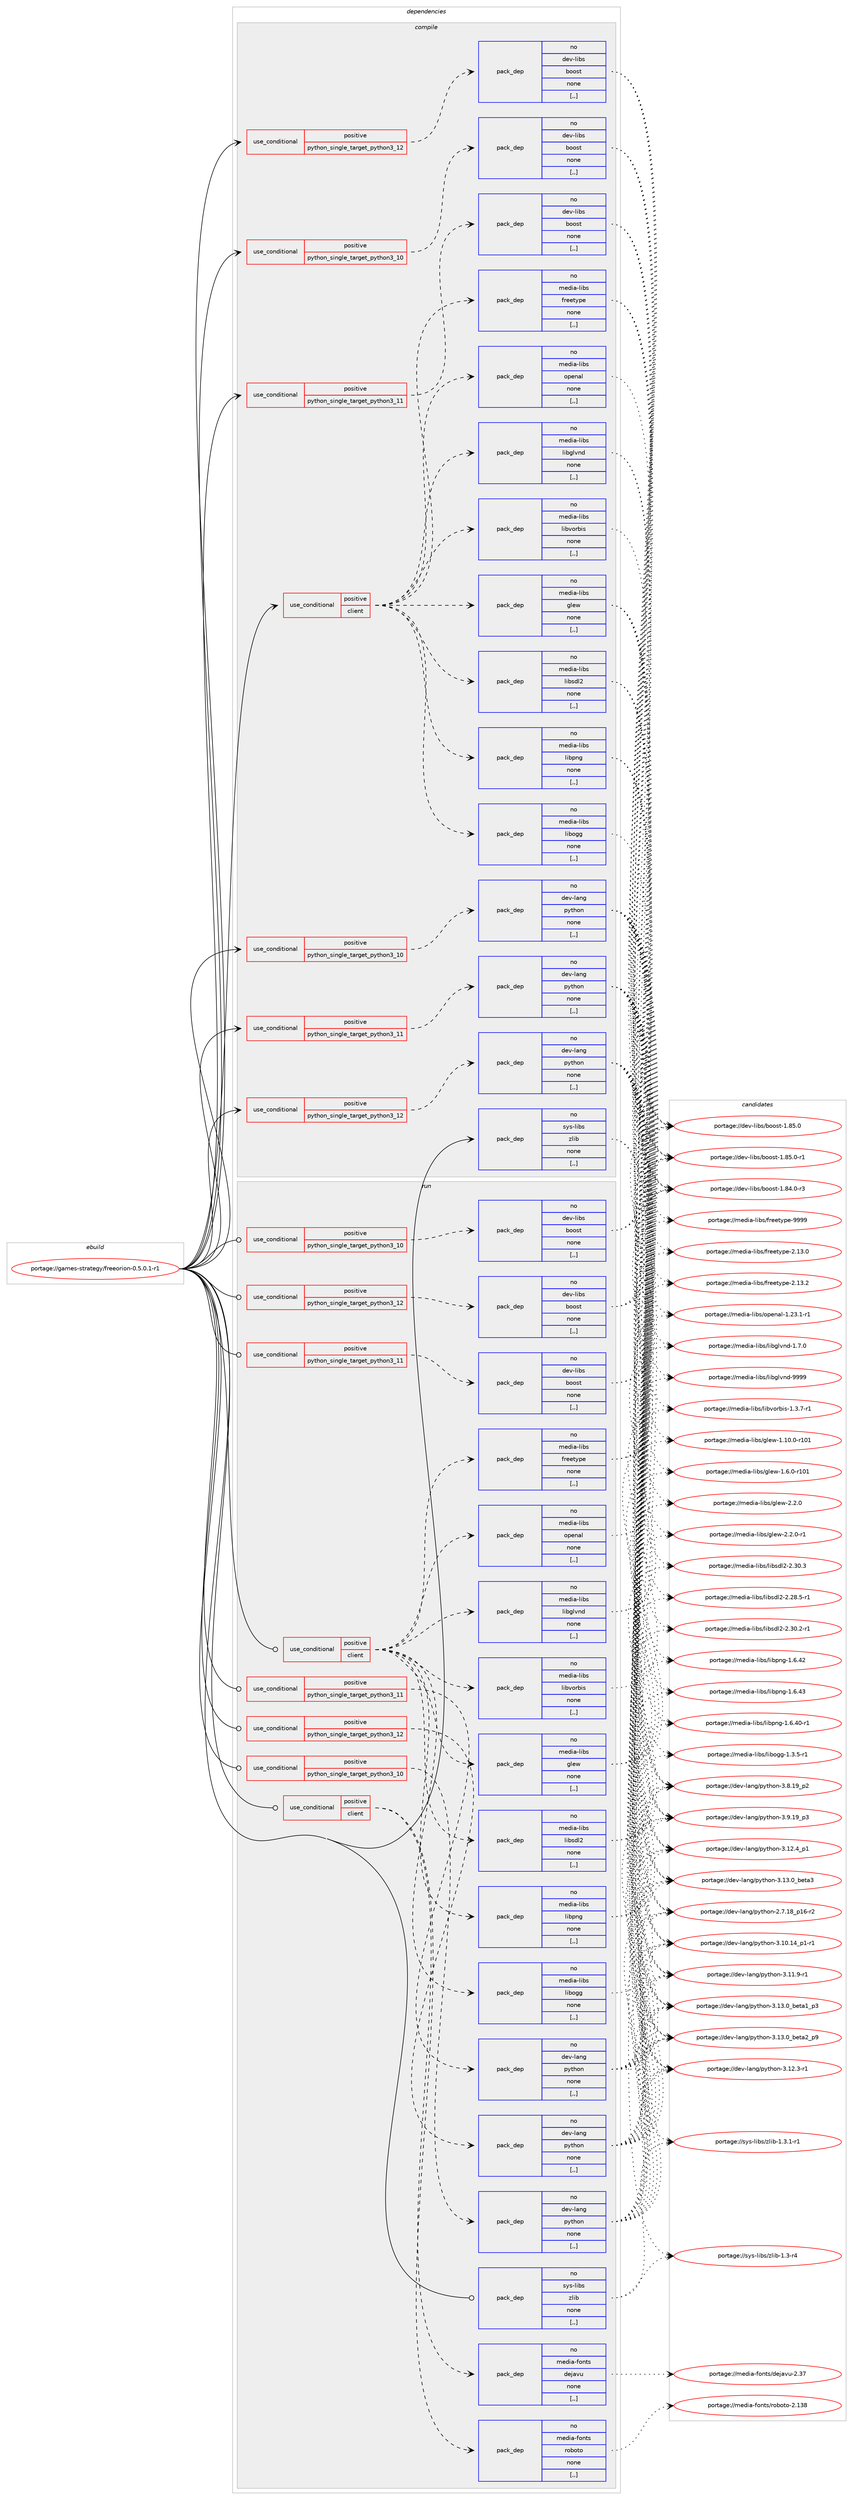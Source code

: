 digraph prolog {

# *************
# Graph options
# *************

newrank=true;
concentrate=true;
compound=true;
graph [rankdir=LR,fontname=Helvetica,fontsize=10,ranksep=1.5];#, ranksep=2.5, nodesep=0.2];
edge  [arrowhead=vee];
node  [fontname=Helvetica,fontsize=10];

# **********
# The ebuild
# **********

subgraph cluster_leftcol {
color=gray;
rank=same;
label=<<i>ebuild</i>>;
id [label="portage://games-strategy/freeorion-0.5.0.1-r1", color=red, width=4, href="../games-strategy/freeorion-0.5.0.1-r1.svg"];
}

# ****************
# The dependencies
# ****************

subgraph cluster_midcol {
color=gray;
label=<<i>dependencies</i>>;
subgraph cluster_compile {
fillcolor="#eeeeee";
style=filled;
label=<<i>compile</i>>;
subgraph cond63381 {
dependency229963 [label=<<TABLE BORDER="0" CELLBORDER="1" CELLSPACING="0" CELLPADDING="4"><TR><TD ROWSPAN="3" CELLPADDING="10">use_conditional</TD></TR><TR><TD>positive</TD></TR><TR><TD>client</TD></TR></TABLE>>, shape=none, color=red];
subgraph pack165077 {
dependency229964 [label=<<TABLE BORDER="0" CELLBORDER="1" CELLSPACING="0" CELLPADDING="4" WIDTH="220"><TR><TD ROWSPAN="6" CELLPADDING="30">pack_dep</TD></TR><TR><TD WIDTH="110">no</TD></TR><TR><TD>media-libs</TD></TR><TR><TD>freetype</TD></TR><TR><TD>none</TD></TR><TR><TD>[,,]</TD></TR></TABLE>>, shape=none, color=blue];
}
dependency229963:e -> dependency229964:w [weight=20,style="dashed",arrowhead="vee"];
subgraph pack165078 {
dependency229965 [label=<<TABLE BORDER="0" CELLBORDER="1" CELLSPACING="0" CELLPADDING="4" WIDTH="220"><TR><TD ROWSPAN="6" CELLPADDING="30">pack_dep</TD></TR><TR><TD WIDTH="110">no</TD></TR><TR><TD>media-libs</TD></TR><TR><TD>glew</TD></TR><TR><TD>none</TD></TR><TR><TD>[,,]</TD></TR></TABLE>>, shape=none, color=blue];
}
dependency229963:e -> dependency229965:w [weight=20,style="dashed",arrowhead="vee"];
subgraph pack165079 {
dependency229966 [label=<<TABLE BORDER="0" CELLBORDER="1" CELLSPACING="0" CELLPADDING="4" WIDTH="220"><TR><TD ROWSPAN="6" CELLPADDING="30">pack_dep</TD></TR><TR><TD WIDTH="110">no</TD></TR><TR><TD>media-libs</TD></TR><TR><TD>libglvnd</TD></TR><TR><TD>none</TD></TR><TR><TD>[,,]</TD></TR></TABLE>>, shape=none, color=blue];
}
dependency229963:e -> dependency229966:w [weight=20,style="dashed",arrowhead="vee"];
subgraph pack165080 {
dependency229967 [label=<<TABLE BORDER="0" CELLBORDER="1" CELLSPACING="0" CELLPADDING="4" WIDTH="220"><TR><TD ROWSPAN="6" CELLPADDING="30">pack_dep</TD></TR><TR><TD WIDTH="110">no</TD></TR><TR><TD>media-libs</TD></TR><TR><TD>libogg</TD></TR><TR><TD>none</TD></TR><TR><TD>[,,]</TD></TR></TABLE>>, shape=none, color=blue];
}
dependency229963:e -> dependency229967:w [weight=20,style="dashed",arrowhead="vee"];
subgraph pack165081 {
dependency229968 [label=<<TABLE BORDER="0" CELLBORDER="1" CELLSPACING="0" CELLPADDING="4" WIDTH="220"><TR><TD ROWSPAN="6" CELLPADDING="30">pack_dep</TD></TR><TR><TD WIDTH="110">no</TD></TR><TR><TD>media-libs</TD></TR><TR><TD>libpng</TD></TR><TR><TD>none</TD></TR><TR><TD>[,,]</TD></TR></TABLE>>, shape=none, color=blue];
}
dependency229963:e -> dependency229968:w [weight=20,style="dashed",arrowhead="vee"];
subgraph pack165082 {
dependency229969 [label=<<TABLE BORDER="0" CELLBORDER="1" CELLSPACING="0" CELLPADDING="4" WIDTH="220"><TR><TD ROWSPAN="6" CELLPADDING="30">pack_dep</TD></TR><TR><TD WIDTH="110">no</TD></TR><TR><TD>media-libs</TD></TR><TR><TD>libsdl2</TD></TR><TR><TD>none</TD></TR><TR><TD>[,,]</TD></TR></TABLE>>, shape=none, color=blue];
}
dependency229963:e -> dependency229969:w [weight=20,style="dashed",arrowhead="vee"];
subgraph pack165083 {
dependency229970 [label=<<TABLE BORDER="0" CELLBORDER="1" CELLSPACING="0" CELLPADDING="4" WIDTH="220"><TR><TD ROWSPAN="6" CELLPADDING="30">pack_dep</TD></TR><TR><TD WIDTH="110">no</TD></TR><TR><TD>media-libs</TD></TR><TR><TD>libvorbis</TD></TR><TR><TD>none</TD></TR><TR><TD>[,,]</TD></TR></TABLE>>, shape=none, color=blue];
}
dependency229963:e -> dependency229970:w [weight=20,style="dashed",arrowhead="vee"];
subgraph pack165084 {
dependency229971 [label=<<TABLE BORDER="0" CELLBORDER="1" CELLSPACING="0" CELLPADDING="4" WIDTH="220"><TR><TD ROWSPAN="6" CELLPADDING="30">pack_dep</TD></TR><TR><TD WIDTH="110">no</TD></TR><TR><TD>media-libs</TD></TR><TR><TD>openal</TD></TR><TR><TD>none</TD></TR><TR><TD>[,,]</TD></TR></TABLE>>, shape=none, color=blue];
}
dependency229963:e -> dependency229971:w [weight=20,style="dashed",arrowhead="vee"];
}
id:e -> dependency229963:w [weight=20,style="solid",arrowhead="vee"];
subgraph cond63382 {
dependency229972 [label=<<TABLE BORDER="0" CELLBORDER="1" CELLSPACING="0" CELLPADDING="4"><TR><TD ROWSPAN="3" CELLPADDING="10">use_conditional</TD></TR><TR><TD>positive</TD></TR><TR><TD>python_single_target_python3_10</TD></TR></TABLE>>, shape=none, color=red];
subgraph pack165085 {
dependency229973 [label=<<TABLE BORDER="0" CELLBORDER="1" CELLSPACING="0" CELLPADDING="4" WIDTH="220"><TR><TD ROWSPAN="6" CELLPADDING="30">pack_dep</TD></TR><TR><TD WIDTH="110">no</TD></TR><TR><TD>dev-lang</TD></TR><TR><TD>python</TD></TR><TR><TD>none</TD></TR><TR><TD>[,,]</TD></TR></TABLE>>, shape=none, color=blue];
}
dependency229972:e -> dependency229973:w [weight=20,style="dashed",arrowhead="vee"];
}
id:e -> dependency229972:w [weight=20,style="solid",arrowhead="vee"];
subgraph cond63383 {
dependency229974 [label=<<TABLE BORDER="0" CELLBORDER="1" CELLSPACING="0" CELLPADDING="4"><TR><TD ROWSPAN="3" CELLPADDING="10">use_conditional</TD></TR><TR><TD>positive</TD></TR><TR><TD>python_single_target_python3_10</TD></TR></TABLE>>, shape=none, color=red];
subgraph pack165086 {
dependency229975 [label=<<TABLE BORDER="0" CELLBORDER="1" CELLSPACING="0" CELLPADDING="4" WIDTH="220"><TR><TD ROWSPAN="6" CELLPADDING="30">pack_dep</TD></TR><TR><TD WIDTH="110">no</TD></TR><TR><TD>dev-libs</TD></TR><TR><TD>boost</TD></TR><TR><TD>none</TD></TR><TR><TD>[,,]</TD></TR></TABLE>>, shape=none, color=blue];
}
dependency229974:e -> dependency229975:w [weight=20,style="dashed",arrowhead="vee"];
}
id:e -> dependency229974:w [weight=20,style="solid",arrowhead="vee"];
subgraph cond63384 {
dependency229976 [label=<<TABLE BORDER="0" CELLBORDER="1" CELLSPACING="0" CELLPADDING="4"><TR><TD ROWSPAN="3" CELLPADDING="10">use_conditional</TD></TR><TR><TD>positive</TD></TR><TR><TD>python_single_target_python3_11</TD></TR></TABLE>>, shape=none, color=red];
subgraph pack165087 {
dependency229977 [label=<<TABLE BORDER="0" CELLBORDER="1" CELLSPACING="0" CELLPADDING="4" WIDTH="220"><TR><TD ROWSPAN="6" CELLPADDING="30">pack_dep</TD></TR><TR><TD WIDTH="110">no</TD></TR><TR><TD>dev-lang</TD></TR><TR><TD>python</TD></TR><TR><TD>none</TD></TR><TR><TD>[,,]</TD></TR></TABLE>>, shape=none, color=blue];
}
dependency229976:e -> dependency229977:w [weight=20,style="dashed",arrowhead="vee"];
}
id:e -> dependency229976:w [weight=20,style="solid",arrowhead="vee"];
subgraph cond63385 {
dependency229978 [label=<<TABLE BORDER="0" CELLBORDER="1" CELLSPACING="0" CELLPADDING="4"><TR><TD ROWSPAN="3" CELLPADDING="10">use_conditional</TD></TR><TR><TD>positive</TD></TR><TR><TD>python_single_target_python3_11</TD></TR></TABLE>>, shape=none, color=red];
subgraph pack165088 {
dependency229979 [label=<<TABLE BORDER="0" CELLBORDER="1" CELLSPACING="0" CELLPADDING="4" WIDTH="220"><TR><TD ROWSPAN="6" CELLPADDING="30">pack_dep</TD></TR><TR><TD WIDTH="110">no</TD></TR><TR><TD>dev-libs</TD></TR><TR><TD>boost</TD></TR><TR><TD>none</TD></TR><TR><TD>[,,]</TD></TR></TABLE>>, shape=none, color=blue];
}
dependency229978:e -> dependency229979:w [weight=20,style="dashed",arrowhead="vee"];
}
id:e -> dependency229978:w [weight=20,style="solid",arrowhead="vee"];
subgraph cond63386 {
dependency229980 [label=<<TABLE BORDER="0" CELLBORDER="1" CELLSPACING="0" CELLPADDING="4"><TR><TD ROWSPAN="3" CELLPADDING="10">use_conditional</TD></TR><TR><TD>positive</TD></TR><TR><TD>python_single_target_python3_12</TD></TR></TABLE>>, shape=none, color=red];
subgraph pack165089 {
dependency229981 [label=<<TABLE BORDER="0" CELLBORDER="1" CELLSPACING="0" CELLPADDING="4" WIDTH="220"><TR><TD ROWSPAN="6" CELLPADDING="30">pack_dep</TD></TR><TR><TD WIDTH="110">no</TD></TR><TR><TD>dev-lang</TD></TR><TR><TD>python</TD></TR><TR><TD>none</TD></TR><TR><TD>[,,]</TD></TR></TABLE>>, shape=none, color=blue];
}
dependency229980:e -> dependency229981:w [weight=20,style="dashed",arrowhead="vee"];
}
id:e -> dependency229980:w [weight=20,style="solid",arrowhead="vee"];
subgraph cond63387 {
dependency229982 [label=<<TABLE BORDER="0" CELLBORDER="1" CELLSPACING="0" CELLPADDING="4"><TR><TD ROWSPAN="3" CELLPADDING="10">use_conditional</TD></TR><TR><TD>positive</TD></TR><TR><TD>python_single_target_python3_12</TD></TR></TABLE>>, shape=none, color=red];
subgraph pack165090 {
dependency229983 [label=<<TABLE BORDER="0" CELLBORDER="1" CELLSPACING="0" CELLPADDING="4" WIDTH="220"><TR><TD ROWSPAN="6" CELLPADDING="30">pack_dep</TD></TR><TR><TD WIDTH="110">no</TD></TR><TR><TD>dev-libs</TD></TR><TR><TD>boost</TD></TR><TR><TD>none</TD></TR><TR><TD>[,,]</TD></TR></TABLE>>, shape=none, color=blue];
}
dependency229982:e -> dependency229983:w [weight=20,style="dashed",arrowhead="vee"];
}
id:e -> dependency229982:w [weight=20,style="solid",arrowhead="vee"];
subgraph pack165091 {
dependency229984 [label=<<TABLE BORDER="0" CELLBORDER="1" CELLSPACING="0" CELLPADDING="4" WIDTH="220"><TR><TD ROWSPAN="6" CELLPADDING="30">pack_dep</TD></TR><TR><TD WIDTH="110">no</TD></TR><TR><TD>sys-libs</TD></TR><TR><TD>zlib</TD></TR><TR><TD>none</TD></TR><TR><TD>[,,]</TD></TR></TABLE>>, shape=none, color=blue];
}
id:e -> dependency229984:w [weight=20,style="solid",arrowhead="vee"];
}
subgraph cluster_compileandrun {
fillcolor="#eeeeee";
style=filled;
label=<<i>compile and run</i>>;
}
subgraph cluster_run {
fillcolor="#eeeeee";
style=filled;
label=<<i>run</i>>;
subgraph cond63388 {
dependency229985 [label=<<TABLE BORDER="0" CELLBORDER="1" CELLSPACING="0" CELLPADDING="4"><TR><TD ROWSPAN="3" CELLPADDING="10">use_conditional</TD></TR><TR><TD>positive</TD></TR><TR><TD>client</TD></TR></TABLE>>, shape=none, color=red];
subgraph pack165092 {
dependency229986 [label=<<TABLE BORDER="0" CELLBORDER="1" CELLSPACING="0" CELLPADDING="4" WIDTH="220"><TR><TD ROWSPAN="6" CELLPADDING="30">pack_dep</TD></TR><TR><TD WIDTH="110">no</TD></TR><TR><TD>media-fonts</TD></TR><TR><TD>dejavu</TD></TR><TR><TD>none</TD></TR><TR><TD>[,,]</TD></TR></TABLE>>, shape=none, color=blue];
}
dependency229985:e -> dependency229986:w [weight=20,style="dashed",arrowhead="vee"];
subgraph pack165093 {
dependency229987 [label=<<TABLE BORDER="0" CELLBORDER="1" CELLSPACING="0" CELLPADDING="4" WIDTH="220"><TR><TD ROWSPAN="6" CELLPADDING="30">pack_dep</TD></TR><TR><TD WIDTH="110">no</TD></TR><TR><TD>media-fonts</TD></TR><TR><TD>roboto</TD></TR><TR><TD>none</TD></TR><TR><TD>[,,]</TD></TR></TABLE>>, shape=none, color=blue];
}
dependency229985:e -> dependency229987:w [weight=20,style="dashed",arrowhead="vee"];
}
id:e -> dependency229985:w [weight=20,style="solid",arrowhead="odot"];
subgraph cond63389 {
dependency229988 [label=<<TABLE BORDER="0" CELLBORDER="1" CELLSPACING="0" CELLPADDING="4"><TR><TD ROWSPAN="3" CELLPADDING="10">use_conditional</TD></TR><TR><TD>positive</TD></TR><TR><TD>client</TD></TR></TABLE>>, shape=none, color=red];
subgraph pack165094 {
dependency229989 [label=<<TABLE BORDER="0" CELLBORDER="1" CELLSPACING="0" CELLPADDING="4" WIDTH="220"><TR><TD ROWSPAN="6" CELLPADDING="30">pack_dep</TD></TR><TR><TD WIDTH="110">no</TD></TR><TR><TD>media-libs</TD></TR><TR><TD>freetype</TD></TR><TR><TD>none</TD></TR><TR><TD>[,,]</TD></TR></TABLE>>, shape=none, color=blue];
}
dependency229988:e -> dependency229989:w [weight=20,style="dashed",arrowhead="vee"];
subgraph pack165095 {
dependency229990 [label=<<TABLE BORDER="0" CELLBORDER="1" CELLSPACING="0" CELLPADDING="4" WIDTH="220"><TR><TD ROWSPAN="6" CELLPADDING="30">pack_dep</TD></TR><TR><TD WIDTH="110">no</TD></TR><TR><TD>media-libs</TD></TR><TR><TD>glew</TD></TR><TR><TD>none</TD></TR><TR><TD>[,,]</TD></TR></TABLE>>, shape=none, color=blue];
}
dependency229988:e -> dependency229990:w [weight=20,style="dashed",arrowhead="vee"];
subgraph pack165096 {
dependency229991 [label=<<TABLE BORDER="0" CELLBORDER="1" CELLSPACING="0" CELLPADDING="4" WIDTH="220"><TR><TD ROWSPAN="6" CELLPADDING="30">pack_dep</TD></TR><TR><TD WIDTH="110">no</TD></TR><TR><TD>media-libs</TD></TR><TR><TD>libglvnd</TD></TR><TR><TD>none</TD></TR><TR><TD>[,,]</TD></TR></TABLE>>, shape=none, color=blue];
}
dependency229988:e -> dependency229991:w [weight=20,style="dashed",arrowhead="vee"];
subgraph pack165097 {
dependency229992 [label=<<TABLE BORDER="0" CELLBORDER="1" CELLSPACING="0" CELLPADDING="4" WIDTH="220"><TR><TD ROWSPAN="6" CELLPADDING="30">pack_dep</TD></TR><TR><TD WIDTH="110">no</TD></TR><TR><TD>media-libs</TD></TR><TR><TD>libogg</TD></TR><TR><TD>none</TD></TR><TR><TD>[,,]</TD></TR></TABLE>>, shape=none, color=blue];
}
dependency229988:e -> dependency229992:w [weight=20,style="dashed",arrowhead="vee"];
subgraph pack165098 {
dependency229993 [label=<<TABLE BORDER="0" CELLBORDER="1" CELLSPACING="0" CELLPADDING="4" WIDTH="220"><TR><TD ROWSPAN="6" CELLPADDING="30">pack_dep</TD></TR><TR><TD WIDTH="110">no</TD></TR><TR><TD>media-libs</TD></TR><TR><TD>libpng</TD></TR><TR><TD>none</TD></TR><TR><TD>[,,]</TD></TR></TABLE>>, shape=none, color=blue];
}
dependency229988:e -> dependency229993:w [weight=20,style="dashed",arrowhead="vee"];
subgraph pack165099 {
dependency229994 [label=<<TABLE BORDER="0" CELLBORDER="1" CELLSPACING="0" CELLPADDING="4" WIDTH="220"><TR><TD ROWSPAN="6" CELLPADDING="30">pack_dep</TD></TR><TR><TD WIDTH="110">no</TD></TR><TR><TD>media-libs</TD></TR><TR><TD>libsdl2</TD></TR><TR><TD>none</TD></TR><TR><TD>[,,]</TD></TR></TABLE>>, shape=none, color=blue];
}
dependency229988:e -> dependency229994:w [weight=20,style="dashed",arrowhead="vee"];
subgraph pack165100 {
dependency229995 [label=<<TABLE BORDER="0" CELLBORDER="1" CELLSPACING="0" CELLPADDING="4" WIDTH="220"><TR><TD ROWSPAN="6" CELLPADDING="30">pack_dep</TD></TR><TR><TD WIDTH="110">no</TD></TR><TR><TD>media-libs</TD></TR><TR><TD>libvorbis</TD></TR><TR><TD>none</TD></TR><TR><TD>[,,]</TD></TR></TABLE>>, shape=none, color=blue];
}
dependency229988:e -> dependency229995:w [weight=20,style="dashed",arrowhead="vee"];
subgraph pack165101 {
dependency229996 [label=<<TABLE BORDER="0" CELLBORDER="1" CELLSPACING="0" CELLPADDING="4" WIDTH="220"><TR><TD ROWSPAN="6" CELLPADDING="30">pack_dep</TD></TR><TR><TD WIDTH="110">no</TD></TR><TR><TD>media-libs</TD></TR><TR><TD>openal</TD></TR><TR><TD>none</TD></TR><TR><TD>[,,]</TD></TR></TABLE>>, shape=none, color=blue];
}
dependency229988:e -> dependency229996:w [weight=20,style="dashed",arrowhead="vee"];
}
id:e -> dependency229988:w [weight=20,style="solid",arrowhead="odot"];
subgraph cond63390 {
dependency229997 [label=<<TABLE BORDER="0" CELLBORDER="1" CELLSPACING="0" CELLPADDING="4"><TR><TD ROWSPAN="3" CELLPADDING="10">use_conditional</TD></TR><TR><TD>positive</TD></TR><TR><TD>python_single_target_python3_10</TD></TR></TABLE>>, shape=none, color=red];
subgraph pack165102 {
dependency229998 [label=<<TABLE BORDER="0" CELLBORDER="1" CELLSPACING="0" CELLPADDING="4" WIDTH="220"><TR><TD ROWSPAN="6" CELLPADDING="30">pack_dep</TD></TR><TR><TD WIDTH="110">no</TD></TR><TR><TD>dev-lang</TD></TR><TR><TD>python</TD></TR><TR><TD>none</TD></TR><TR><TD>[,,]</TD></TR></TABLE>>, shape=none, color=blue];
}
dependency229997:e -> dependency229998:w [weight=20,style="dashed",arrowhead="vee"];
}
id:e -> dependency229997:w [weight=20,style="solid",arrowhead="odot"];
subgraph cond63391 {
dependency229999 [label=<<TABLE BORDER="0" CELLBORDER="1" CELLSPACING="0" CELLPADDING="4"><TR><TD ROWSPAN="3" CELLPADDING="10">use_conditional</TD></TR><TR><TD>positive</TD></TR><TR><TD>python_single_target_python3_10</TD></TR></TABLE>>, shape=none, color=red];
subgraph pack165103 {
dependency230000 [label=<<TABLE BORDER="0" CELLBORDER="1" CELLSPACING="0" CELLPADDING="4" WIDTH="220"><TR><TD ROWSPAN="6" CELLPADDING="30">pack_dep</TD></TR><TR><TD WIDTH="110">no</TD></TR><TR><TD>dev-libs</TD></TR><TR><TD>boost</TD></TR><TR><TD>none</TD></TR><TR><TD>[,,]</TD></TR></TABLE>>, shape=none, color=blue];
}
dependency229999:e -> dependency230000:w [weight=20,style="dashed",arrowhead="vee"];
}
id:e -> dependency229999:w [weight=20,style="solid",arrowhead="odot"];
subgraph cond63392 {
dependency230001 [label=<<TABLE BORDER="0" CELLBORDER="1" CELLSPACING="0" CELLPADDING="4"><TR><TD ROWSPAN="3" CELLPADDING="10">use_conditional</TD></TR><TR><TD>positive</TD></TR><TR><TD>python_single_target_python3_11</TD></TR></TABLE>>, shape=none, color=red];
subgraph pack165104 {
dependency230002 [label=<<TABLE BORDER="0" CELLBORDER="1" CELLSPACING="0" CELLPADDING="4" WIDTH="220"><TR><TD ROWSPAN="6" CELLPADDING="30">pack_dep</TD></TR><TR><TD WIDTH="110">no</TD></TR><TR><TD>dev-lang</TD></TR><TR><TD>python</TD></TR><TR><TD>none</TD></TR><TR><TD>[,,]</TD></TR></TABLE>>, shape=none, color=blue];
}
dependency230001:e -> dependency230002:w [weight=20,style="dashed",arrowhead="vee"];
}
id:e -> dependency230001:w [weight=20,style="solid",arrowhead="odot"];
subgraph cond63393 {
dependency230003 [label=<<TABLE BORDER="0" CELLBORDER="1" CELLSPACING="0" CELLPADDING="4"><TR><TD ROWSPAN="3" CELLPADDING="10">use_conditional</TD></TR><TR><TD>positive</TD></TR><TR><TD>python_single_target_python3_11</TD></TR></TABLE>>, shape=none, color=red];
subgraph pack165105 {
dependency230004 [label=<<TABLE BORDER="0" CELLBORDER="1" CELLSPACING="0" CELLPADDING="4" WIDTH="220"><TR><TD ROWSPAN="6" CELLPADDING="30">pack_dep</TD></TR><TR><TD WIDTH="110">no</TD></TR><TR><TD>dev-libs</TD></TR><TR><TD>boost</TD></TR><TR><TD>none</TD></TR><TR><TD>[,,]</TD></TR></TABLE>>, shape=none, color=blue];
}
dependency230003:e -> dependency230004:w [weight=20,style="dashed",arrowhead="vee"];
}
id:e -> dependency230003:w [weight=20,style="solid",arrowhead="odot"];
subgraph cond63394 {
dependency230005 [label=<<TABLE BORDER="0" CELLBORDER="1" CELLSPACING="0" CELLPADDING="4"><TR><TD ROWSPAN="3" CELLPADDING="10">use_conditional</TD></TR><TR><TD>positive</TD></TR><TR><TD>python_single_target_python3_12</TD></TR></TABLE>>, shape=none, color=red];
subgraph pack165106 {
dependency230006 [label=<<TABLE BORDER="0" CELLBORDER="1" CELLSPACING="0" CELLPADDING="4" WIDTH="220"><TR><TD ROWSPAN="6" CELLPADDING="30">pack_dep</TD></TR><TR><TD WIDTH="110">no</TD></TR><TR><TD>dev-lang</TD></TR><TR><TD>python</TD></TR><TR><TD>none</TD></TR><TR><TD>[,,]</TD></TR></TABLE>>, shape=none, color=blue];
}
dependency230005:e -> dependency230006:w [weight=20,style="dashed",arrowhead="vee"];
}
id:e -> dependency230005:w [weight=20,style="solid",arrowhead="odot"];
subgraph cond63395 {
dependency230007 [label=<<TABLE BORDER="0" CELLBORDER="1" CELLSPACING="0" CELLPADDING="4"><TR><TD ROWSPAN="3" CELLPADDING="10">use_conditional</TD></TR><TR><TD>positive</TD></TR><TR><TD>python_single_target_python3_12</TD></TR></TABLE>>, shape=none, color=red];
subgraph pack165107 {
dependency230008 [label=<<TABLE BORDER="0" CELLBORDER="1" CELLSPACING="0" CELLPADDING="4" WIDTH="220"><TR><TD ROWSPAN="6" CELLPADDING="30">pack_dep</TD></TR><TR><TD WIDTH="110">no</TD></TR><TR><TD>dev-libs</TD></TR><TR><TD>boost</TD></TR><TR><TD>none</TD></TR><TR><TD>[,,]</TD></TR></TABLE>>, shape=none, color=blue];
}
dependency230007:e -> dependency230008:w [weight=20,style="dashed",arrowhead="vee"];
}
id:e -> dependency230007:w [weight=20,style="solid",arrowhead="odot"];
subgraph pack165108 {
dependency230009 [label=<<TABLE BORDER="0" CELLBORDER="1" CELLSPACING="0" CELLPADDING="4" WIDTH="220"><TR><TD ROWSPAN="6" CELLPADDING="30">pack_dep</TD></TR><TR><TD WIDTH="110">no</TD></TR><TR><TD>sys-libs</TD></TR><TR><TD>zlib</TD></TR><TR><TD>none</TD></TR><TR><TD>[,,]</TD></TR></TABLE>>, shape=none, color=blue];
}
id:e -> dependency230009:w [weight=20,style="solid",arrowhead="odot"];
}
}

# **************
# The candidates
# **************

subgraph cluster_choices {
rank=same;
color=gray;
label=<<i>candidates</i>>;

subgraph choice165077 {
color=black;
nodesep=1;
choice1091011001059745108105981154710211410110111612111210145504649514648 [label="portage://media-libs/freetype-2.13.0", color=red, width=4,href="../media-libs/freetype-2.13.0.svg"];
choice1091011001059745108105981154710211410110111612111210145504649514650 [label="portage://media-libs/freetype-2.13.2", color=red, width=4,href="../media-libs/freetype-2.13.2.svg"];
choice109101100105974510810598115471021141011011161211121014557575757 [label="portage://media-libs/freetype-9999", color=red, width=4,href="../media-libs/freetype-9999.svg"];
dependency229964:e -> choice1091011001059745108105981154710211410110111612111210145504649514648:w [style=dotted,weight="100"];
dependency229964:e -> choice1091011001059745108105981154710211410110111612111210145504649514650:w [style=dotted,weight="100"];
dependency229964:e -> choice109101100105974510810598115471021141011011161211121014557575757:w [style=dotted,weight="100"];
}
subgraph choice165078 {
color=black;
nodesep=1;
choice109101100105974510810598115471031081011194549464948464845114494849 [label="portage://media-libs/glew-1.10.0-r101", color=red, width=4,href="../media-libs/glew-1.10.0-r101.svg"];
choice1091011001059745108105981154710310810111945494654464845114494849 [label="portage://media-libs/glew-1.6.0-r101", color=red, width=4,href="../media-libs/glew-1.6.0-r101.svg"];
choice10910110010597451081059811547103108101119455046504648 [label="portage://media-libs/glew-2.2.0", color=red, width=4,href="../media-libs/glew-2.2.0.svg"];
choice109101100105974510810598115471031081011194550465046484511449 [label="portage://media-libs/glew-2.2.0-r1", color=red, width=4,href="../media-libs/glew-2.2.0-r1.svg"];
dependency229965:e -> choice109101100105974510810598115471031081011194549464948464845114494849:w [style=dotted,weight="100"];
dependency229965:e -> choice1091011001059745108105981154710310810111945494654464845114494849:w [style=dotted,weight="100"];
dependency229965:e -> choice10910110010597451081059811547103108101119455046504648:w [style=dotted,weight="100"];
dependency229965:e -> choice109101100105974510810598115471031081011194550465046484511449:w [style=dotted,weight="100"];
}
subgraph choice165079 {
color=black;
nodesep=1;
choice1091011001059745108105981154710810598103108118110100454946554648 [label="portage://media-libs/libglvnd-1.7.0", color=red, width=4,href="../media-libs/libglvnd-1.7.0.svg"];
choice10910110010597451081059811547108105981031081181101004557575757 [label="portage://media-libs/libglvnd-9999", color=red, width=4,href="../media-libs/libglvnd-9999.svg"];
dependency229966:e -> choice1091011001059745108105981154710810598103108118110100454946554648:w [style=dotted,weight="100"];
dependency229966:e -> choice10910110010597451081059811547108105981031081181101004557575757:w [style=dotted,weight="100"];
}
subgraph choice165080 {
color=black;
nodesep=1;
choice10910110010597451081059811547108105981111031034549465146534511449 [label="portage://media-libs/libogg-1.3.5-r1", color=red, width=4,href="../media-libs/libogg-1.3.5-r1.svg"];
dependency229967:e -> choice10910110010597451081059811547108105981111031034549465146534511449:w [style=dotted,weight="100"];
}
subgraph choice165081 {
color=black;
nodesep=1;
choice1091011001059745108105981154710810598112110103454946544652484511449 [label="portage://media-libs/libpng-1.6.40-r1", color=red, width=4,href="../media-libs/libpng-1.6.40-r1.svg"];
choice109101100105974510810598115471081059811211010345494654465250 [label="portage://media-libs/libpng-1.6.42", color=red, width=4,href="../media-libs/libpng-1.6.42.svg"];
choice109101100105974510810598115471081059811211010345494654465251 [label="portage://media-libs/libpng-1.6.43", color=red, width=4,href="../media-libs/libpng-1.6.43.svg"];
dependency229968:e -> choice1091011001059745108105981154710810598112110103454946544652484511449:w [style=dotted,weight="100"];
dependency229968:e -> choice109101100105974510810598115471081059811211010345494654465250:w [style=dotted,weight="100"];
dependency229968:e -> choice109101100105974510810598115471081059811211010345494654465251:w [style=dotted,weight="100"];
}
subgraph choice165082 {
color=black;
nodesep=1;
choice109101100105974510810598115471081059811510010850455046505646534511449 [label="portage://media-libs/libsdl2-2.28.5-r1", color=red, width=4,href="../media-libs/libsdl2-2.28.5-r1.svg"];
choice109101100105974510810598115471081059811510010850455046514846504511449 [label="portage://media-libs/libsdl2-2.30.2-r1", color=red, width=4,href="../media-libs/libsdl2-2.30.2-r1.svg"];
choice10910110010597451081059811547108105981151001085045504651484651 [label="portage://media-libs/libsdl2-2.30.3", color=red, width=4,href="../media-libs/libsdl2-2.30.3.svg"];
dependency229969:e -> choice109101100105974510810598115471081059811510010850455046505646534511449:w [style=dotted,weight="100"];
dependency229969:e -> choice109101100105974510810598115471081059811510010850455046514846504511449:w [style=dotted,weight="100"];
dependency229969:e -> choice10910110010597451081059811547108105981151001085045504651484651:w [style=dotted,weight="100"];
}
subgraph choice165083 {
color=black;
nodesep=1;
choice1091011001059745108105981154710810598118111114981051154549465146554511449 [label="portage://media-libs/libvorbis-1.3.7-r1", color=red, width=4,href="../media-libs/libvorbis-1.3.7-r1.svg"];
dependency229970:e -> choice1091011001059745108105981154710810598118111114981051154549465146554511449:w [style=dotted,weight="100"];
}
subgraph choice165084 {
color=black;
nodesep=1;
choice1091011001059745108105981154711111210111097108454946505146494511449 [label="portage://media-libs/openal-1.23.1-r1", color=red, width=4,href="../media-libs/openal-1.23.1-r1.svg"];
dependency229971:e -> choice1091011001059745108105981154711111210111097108454946505146494511449:w [style=dotted,weight="100"];
}
subgraph choice165085 {
color=black;
nodesep=1;
choice100101118451089711010347112121116104111110455046554649569511249544511450 [label="portage://dev-lang/python-2.7.18_p16-r2", color=red, width=4,href="../dev-lang/python-2.7.18_p16-r2.svg"];
choice100101118451089711010347112121116104111110455146494846495295112494511449 [label="portage://dev-lang/python-3.10.14_p1-r1", color=red, width=4,href="../dev-lang/python-3.10.14_p1-r1.svg"];
choice100101118451089711010347112121116104111110455146494946574511449 [label="portage://dev-lang/python-3.11.9-r1", color=red, width=4,href="../dev-lang/python-3.11.9-r1.svg"];
choice100101118451089711010347112121116104111110455146495046514511449 [label="portage://dev-lang/python-3.12.3-r1", color=red, width=4,href="../dev-lang/python-3.12.3-r1.svg"];
choice100101118451089711010347112121116104111110455146495046529511249 [label="portage://dev-lang/python-3.12.4_p1", color=red, width=4,href="../dev-lang/python-3.12.4_p1.svg"];
choice10010111845108971101034711212111610411111045514649514648959810111697499511251 [label="portage://dev-lang/python-3.13.0_beta1_p3", color=red, width=4,href="../dev-lang/python-3.13.0_beta1_p3.svg"];
choice10010111845108971101034711212111610411111045514649514648959810111697509511257 [label="portage://dev-lang/python-3.13.0_beta2_p9", color=red, width=4,href="../dev-lang/python-3.13.0_beta2_p9.svg"];
choice1001011184510897110103471121211161041111104551464951464895981011169751 [label="portage://dev-lang/python-3.13.0_beta3", color=red, width=4,href="../dev-lang/python-3.13.0_beta3.svg"];
choice100101118451089711010347112121116104111110455146564649579511250 [label="portage://dev-lang/python-3.8.19_p2", color=red, width=4,href="../dev-lang/python-3.8.19_p2.svg"];
choice100101118451089711010347112121116104111110455146574649579511251 [label="portage://dev-lang/python-3.9.19_p3", color=red, width=4,href="../dev-lang/python-3.9.19_p3.svg"];
dependency229973:e -> choice100101118451089711010347112121116104111110455046554649569511249544511450:w [style=dotted,weight="100"];
dependency229973:e -> choice100101118451089711010347112121116104111110455146494846495295112494511449:w [style=dotted,weight="100"];
dependency229973:e -> choice100101118451089711010347112121116104111110455146494946574511449:w [style=dotted,weight="100"];
dependency229973:e -> choice100101118451089711010347112121116104111110455146495046514511449:w [style=dotted,weight="100"];
dependency229973:e -> choice100101118451089711010347112121116104111110455146495046529511249:w [style=dotted,weight="100"];
dependency229973:e -> choice10010111845108971101034711212111610411111045514649514648959810111697499511251:w [style=dotted,weight="100"];
dependency229973:e -> choice10010111845108971101034711212111610411111045514649514648959810111697509511257:w [style=dotted,weight="100"];
dependency229973:e -> choice1001011184510897110103471121211161041111104551464951464895981011169751:w [style=dotted,weight="100"];
dependency229973:e -> choice100101118451089711010347112121116104111110455146564649579511250:w [style=dotted,weight="100"];
dependency229973:e -> choice100101118451089711010347112121116104111110455146574649579511251:w [style=dotted,weight="100"];
}
subgraph choice165086 {
color=black;
nodesep=1;
choice10010111845108105981154798111111115116454946565246484511451 [label="portage://dev-libs/boost-1.84.0-r3", color=red, width=4,href="../dev-libs/boost-1.84.0-r3.svg"];
choice1001011184510810598115479811111111511645494656534648 [label="portage://dev-libs/boost-1.85.0", color=red, width=4,href="../dev-libs/boost-1.85.0.svg"];
choice10010111845108105981154798111111115116454946565346484511449 [label="portage://dev-libs/boost-1.85.0-r1", color=red, width=4,href="../dev-libs/boost-1.85.0-r1.svg"];
dependency229975:e -> choice10010111845108105981154798111111115116454946565246484511451:w [style=dotted,weight="100"];
dependency229975:e -> choice1001011184510810598115479811111111511645494656534648:w [style=dotted,weight="100"];
dependency229975:e -> choice10010111845108105981154798111111115116454946565346484511449:w [style=dotted,weight="100"];
}
subgraph choice165087 {
color=black;
nodesep=1;
choice100101118451089711010347112121116104111110455046554649569511249544511450 [label="portage://dev-lang/python-2.7.18_p16-r2", color=red, width=4,href="../dev-lang/python-2.7.18_p16-r2.svg"];
choice100101118451089711010347112121116104111110455146494846495295112494511449 [label="portage://dev-lang/python-3.10.14_p1-r1", color=red, width=4,href="../dev-lang/python-3.10.14_p1-r1.svg"];
choice100101118451089711010347112121116104111110455146494946574511449 [label="portage://dev-lang/python-3.11.9-r1", color=red, width=4,href="../dev-lang/python-3.11.9-r1.svg"];
choice100101118451089711010347112121116104111110455146495046514511449 [label="portage://dev-lang/python-3.12.3-r1", color=red, width=4,href="../dev-lang/python-3.12.3-r1.svg"];
choice100101118451089711010347112121116104111110455146495046529511249 [label="portage://dev-lang/python-3.12.4_p1", color=red, width=4,href="../dev-lang/python-3.12.4_p1.svg"];
choice10010111845108971101034711212111610411111045514649514648959810111697499511251 [label="portage://dev-lang/python-3.13.0_beta1_p3", color=red, width=4,href="../dev-lang/python-3.13.0_beta1_p3.svg"];
choice10010111845108971101034711212111610411111045514649514648959810111697509511257 [label="portage://dev-lang/python-3.13.0_beta2_p9", color=red, width=4,href="../dev-lang/python-3.13.0_beta2_p9.svg"];
choice1001011184510897110103471121211161041111104551464951464895981011169751 [label="portage://dev-lang/python-3.13.0_beta3", color=red, width=4,href="../dev-lang/python-3.13.0_beta3.svg"];
choice100101118451089711010347112121116104111110455146564649579511250 [label="portage://dev-lang/python-3.8.19_p2", color=red, width=4,href="../dev-lang/python-3.8.19_p2.svg"];
choice100101118451089711010347112121116104111110455146574649579511251 [label="portage://dev-lang/python-3.9.19_p3", color=red, width=4,href="../dev-lang/python-3.9.19_p3.svg"];
dependency229977:e -> choice100101118451089711010347112121116104111110455046554649569511249544511450:w [style=dotted,weight="100"];
dependency229977:e -> choice100101118451089711010347112121116104111110455146494846495295112494511449:w [style=dotted,weight="100"];
dependency229977:e -> choice100101118451089711010347112121116104111110455146494946574511449:w [style=dotted,weight="100"];
dependency229977:e -> choice100101118451089711010347112121116104111110455146495046514511449:w [style=dotted,weight="100"];
dependency229977:e -> choice100101118451089711010347112121116104111110455146495046529511249:w [style=dotted,weight="100"];
dependency229977:e -> choice10010111845108971101034711212111610411111045514649514648959810111697499511251:w [style=dotted,weight="100"];
dependency229977:e -> choice10010111845108971101034711212111610411111045514649514648959810111697509511257:w [style=dotted,weight="100"];
dependency229977:e -> choice1001011184510897110103471121211161041111104551464951464895981011169751:w [style=dotted,weight="100"];
dependency229977:e -> choice100101118451089711010347112121116104111110455146564649579511250:w [style=dotted,weight="100"];
dependency229977:e -> choice100101118451089711010347112121116104111110455146574649579511251:w [style=dotted,weight="100"];
}
subgraph choice165088 {
color=black;
nodesep=1;
choice10010111845108105981154798111111115116454946565246484511451 [label="portage://dev-libs/boost-1.84.0-r3", color=red, width=4,href="../dev-libs/boost-1.84.0-r3.svg"];
choice1001011184510810598115479811111111511645494656534648 [label="portage://dev-libs/boost-1.85.0", color=red, width=4,href="../dev-libs/boost-1.85.0.svg"];
choice10010111845108105981154798111111115116454946565346484511449 [label="portage://dev-libs/boost-1.85.0-r1", color=red, width=4,href="../dev-libs/boost-1.85.0-r1.svg"];
dependency229979:e -> choice10010111845108105981154798111111115116454946565246484511451:w [style=dotted,weight="100"];
dependency229979:e -> choice1001011184510810598115479811111111511645494656534648:w [style=dotted,weight="100"];
dependency229979:e -> choice10010111845108105981154798111111115116454946565346484511449:w [style=dotted,weight="100"];
}
subgraph choice165089 {
color=black;
nodesep=1;
choice100101118451089711010347112121116104111110455046554649569511249544511450 [label="portage://dev-lang/python-2.7.18_p16-r2", color=red, width=4,href="../dev-lang/python-2.7.18_p16-r2.svg"];
choice100101118451089711010347112121116104111110455146494846495295112494511449 [label="portage://dev-lang/python-3.10.14_p1-r1", color=red, width=4,href="../dev-lang/python-3.10.14_p1-r1.svg"];
choice100101118451089711010347112121116104111110455146494946574511449 [label="portage://dev-lang/python-3.11.9-r1", color=red, width=4,href="../dev-lang/python-3.11.9-r1.svg"];
choice100101118451089711010347112121116104111110455146495046514511449 [label="portage://dev-lang/python-3.12.3-r1", color=red, width=4,href="../dev-lang/python-3.12.3-r1.svg"];
choice100101118451089711010347112121116104111110455146495046529511249 [label="portage://dev-lang/python-3.12.4_p1", color=red, width=4,href="../dev-lang/python-3.12.4_p1.svg"];
choice10010111845108971101034711212111610411111045514649514648959810111697499511251 [label="portage://dev-lang/python-3.13.0_beta1_p3", color=red, width=4,href="../dev-lang/python-3.13.0_beta1_p3.svg"];
choice10010111845108971101034711212111610411111045514649514648959810111697509511257 [label="portage://dev-lang/python-3.13.0_beta2_p9", color=red, width=4,href="../dev-lang/python-3.13.0_beta2_p9.svg"];
choice1001011184510897110103471121211161041111104551464951464895981011169751 [label="portage://dev-lang/python-3.13.0_beta3", color=red, width=4,href="../dev-lang/python-3.13.0_beta3.svg"];
choice100101118451089711010347112121116104111110455146564649579511250 [label="portage://dev-lang/python-3.8.19_p2", color=red, width=4,href="../dev-lang/python-3.8.19_p2.svg"];
choice100101118451089711010347112121116104111110455146574649579511251 [label="portage://dev-lang/python-3.9.19_p3", color=red, width=4,href="../dev-lang/python-3.9.19_p3.svg"];
dependency229981:e -> choice100101118451089711010347112121116104111110455046554649569511249544511450:w [style=dotted,weight="100"];
dependency229981:e -> choice100101118451089711010347112121116104111110455146494846495295112494511449:w [style=dotted,weight="100"];
dependency229981:e -> choice100101118451089711010347112121116104111110455146494946574511449:w [style=dotted,weight="100"];
dependency229981:e -> choice100101118451089711010347112121116104111110455146495046514511449:w [style=dotted,weight="100"];
dependency229981:e -> choice100101118451089711010347112121116104111110455146495046529511249:w [style=dotted,weight="100"];
dependency229981:e -> choice10010111845108971101034711212111610411111045514649514648959810111697499511251:w [style=dotted,weight="100"];
dependency229981:e -> choice10010111845108971101034711212111610411111045514649514648959810111697509511257:w [style=dotted,weight="100"];
dependency229981:e -> choice1001011184510897110103471121211161041111104551464951464895981011169751:w [style=dotted,weight="100"];
dependency229981:e -> choice100101118451089711010347112121116104111110455146564649579511250:w [style=dotted,weight="100"];
dependency229981:e -> choice100101118451089711010347112121116104111110455146574649579511251:w [style=dotted,weight="100"];
}
subgraph choice165090 {
color=black;
nodesep=1;
choice10010111845108105981154798111111115116454946565246484511451 [label="portage://dev-libs/boost-1.84.0-r3", color=red, width=4,href="../dev-libs/boost-1.84.0-r3.svg"];
choice1001011184510810598115479811111111511645494656534648 [label="portage://dev-libs/boost-1.85.0", color=red, width=4,href="../dev-libs/boost-1.85.0.svg"];
choice10010111845108105981154798111111115116454946565346484511449 [label="portage://dev-libs/boost-1.85.0-r1", color=red, width=4,href="../dev-libs/boost-1.85.0-r1.svg"];
dependency229983:e -> choice10010111845108105981154798111111115116454946565246484511451:w [style=dotted,weight="100"];
dependency229983:e -> choice1001011184510810598115479811111111511645494656534648:w [style=dotted,weight="100"];
dependency229983:e -> choice10010111845108105981154798111111115116454946565346484511449:w [style=dotted,weight="100"];
}
subgraph choice165091 {
color=black;
nodesep=1;
choice11512111545108105981154712210810598454946514511452 [label="portage://sys-libs/zlib-1.3-r4", color=red, width=4,href="../sys-libs/zlib-1.3-r4.svg"];
choice115121115451081059811547122108105984549465146494511449 [label="portage://sys-libs/zlib-1.3.1-r1", color=red, width=4,href="../sys-libs/zlib-1.3.1-r1.svg"];
dependency229984:e -> choice11512111545108105981154712210810598454946514511452:w [style=dotted,weight="100"];
dependency229984:e -> choice115121115451081059811547122108105984549465146494511449:w [style=dotted,weight="100"];
}
subgraph choice165092 {
color=black;
nodesep=1;
choice109101100105974510211111011611547100101106971181174550465155 [label="portage://media-fonts/dejavu-2.37", color=red, width=4,href="../media-fonts/dejavu-2.37.svg"];
dependency229986:e -> choice109101100105974510211111011611547100101106971181174550465155:w [style=dotted,weight="100"];
}
subgraph choice165093 {
color=black;
nodesep=1;
choice10910110010597451021111101161154711411198111116111455046495156 [label="portage://media-fonts/roboto-2.138", color=red, width=4,href="../media-fonts/roboto-2.138.svg"];
dependency229987:e -> choice10910110010597451021111101161154711411198111116111455046495156:w [style=dotted,weight="100"];
}
subgraph choice165094 {
color=black;
nodesep=1;
choice1091011001059745108105981154710211410110111612111210145504649514648 [label="portage://media-libs/freetype-2.13.0", color=red, width=4,href="../media-libs/freetype-2.13.0.svg"];
choice1091011001059745108105981154710211410110111612111210145504649514650 [label="portage://media-libs/freetype-2.13.2", color=red, width=4,href="../media-libs/freetype-2.13.2.svg"];
choice109101100105974510810598115471021141011011161211121014557575757 [label="portage://media-libs/freetype-9999", color=red, width=4,href="../media-libs/freetype-9999.svg"];
dependency229989:e -> choice1091011001059745108105981154710211410110111612111210145504649514648:w [style=dotted,weight="100"];
dependency229989:e -> choice1091011001059745108105981154710211410110111612111210145504649514650:w [style=dotted,weight="100"];
dependency229989:e -> choice109101100105974510810598115471021141011011161211121014557575757:w [style=dotted,weight="100"];
}
subgraph choice165095 {
color=black;
nodesep=1;
choice109101100105974510810598115471031081011194549464948464845114494849 [label="portage://media-libs/glew-1.10.0-r101", color=red, width=4,href="../media-libs/glew-1.10.0-r101.svg"];
choice1091011001059745108105981154710310810111945494654464845114494849 [label="portage://media-libs/glew-1.6.0-r101", color=red, width=4,href="../media-libs/glew-1.6.0-r101.svg"];
choice10910110010597451081059811547103108101119455046504648 [label="portage://media-libs/glew-2.2.0", color=red, width=4,href="../media-libs/glew-2.2.0.svg"];
choice109101100105974510810598115471031081011194550465046484511449 [label="portage://media-libs/glew-2.2.0-r1", color=red, width=4,href="../media-libs/glew-2.2.0-r1.svg"];
dependency229990:e -> choice109101100105974510810598115471031081011194549464948464845114494849:w [style=dotted,weight="100"];
dependency229990:e -> choice1091011001059745108105981154710310810111945494654464845114494849:w [style=dotted,weight="100"];
dependency229990:e -> choice10910110010597451081059811547103108101119455046504648:w [style=dotted,weight="100"];
dependency229990:e -> choice109101100105974510810598115471031081011194550465046484511449:w [style=dotted,weight="100"];
}
subgraph choice165096 {
color=black;
nodesep=1;
choice1091011001059745108105981154710810598103108118110100454946554648 [label="portage://media-libs/libglvnd-1.7.0", color=red, width=4,href="../media-libs/libglvnd-1.7.0.svg"];
choice10910110010597451081059811547108105981031081181101004557575757 [label="portage://media-libs/libglvnd-9999", color=red, width=4,href="../media-libs/libglvnd-9999.svg"];
dependency229991:e -> choice1091011001059745108105981154710810598103108118110100454946554648:w [style=dotted,weight="100"];
dependency229991:e -> choice10910110010597451081059811547108105981031081181101004557575757:w [style=dotted,weight="100"];
}
subgraph choice165097 {
color=black;
nodesep=1;
choice10910110010597451081059811547108105981111031034549465146534511449 [label="portage://media-libs/libogg-1.3.5-r1", color=red, width=4,href="../media-libs/libogg-1.3.5-r1.svg"];
dependency229992:e -> choice10910110010597451081059811547108105981111031034549465146534511449:w [style=dotted,weight="100"];
}
subgraph choice165098 {
color=black;
nodesep=1;
choice1091011001059745108105981154710810598112110103454946544652484511449 [label="portage://media-libs/libpng-1.6.40-r1", color=red, width=4,href="../media-libs/libpng-1.6.40-r1.svg"];
choice109101100105974510810598115471081059811211010345494654465250 [label="portage://media-libs/libpng-1.6.42", color=red, width=4,href="../media-libs/libpng-1.6.42.svg"];
choice109101100105974510810598115471081059811211010345494654465251 [label="portage://media-libs/libpng-1.6.43", color=red, width=4,href="../media-libs/libpng-1.6.43.svg"];
dependency229993:e -> choice1091011001059745108105981154710810598112110103454946544652484511449:w [style=dotted,weight="100"];
dependency229993:e -> choice109101100105974510810598115471081059811211010345494654465250:w [style=dotted,weight="100"];
dependency229993:e -> choice109101100105974510810598115471081059811211010345494654465251:w [style=dotted,weight="100"];
}
subgraph choice165099 {
color=black;
nodesep=1;
choice109101100105974510810598115471081059811510010850455046505646534511449 [label="portage://media-libs/libsdl2-2.28.5-r1", color=red, width=4,href="../media-libs/libsdl2-2.28.5-r1.svg"];
choice109101100105974510810598115471081059811510010850455046514846504511449 [label="portage://media-libs/libsdl2-2.30.2-r1", color=red, width=4,href="../media-libs/libsdl2-2.30.2-r1.svg"];
choice10910110010597451081059811547108105981151001085045504651484651 [label="portage://media-libs/libsdl2-2.30.3", color=red, width=4,href="../media-libs/libsdl2-2.30.3.svg"];
dependency229994:e -> choice109101100105974510810598115471081059811510010850455046505646534511449:w [style=dotted,weight="100"];
dependency229994:e -> choice109101100105974510810598115471081059811510010850455046514846504511449:w [style=dotted,weight="100"];
dependency229994:e -> choice10910110010597451081059811547108105981151001085045504651484651:w [style=dotted,weight="100"];
}
subgraph choice165100 {
color=black;
nodesep=1;
choice1091011001059745108105981154710810598118111114981051154549465146554511449 [label="portage://media-libs/libvorbis-1.3.7-r1", color=red, width=4,href="../media-libs/libvorbis-1.3.7-r1.svg"];
dependency229995:e -> choice1091011001059745108105981154710810598118111114981051154549465146554511449:w [style=dotted,weight="100"];
}
subgraph choice165101 {
color=black;
nodesep=1;
choice1091011001059745108105981154711111210111097108454946505146494511449 [label="portage://media-libs/openal-1.23.1-r1", color=red, width=4,href="../media-libs/openal-1.23.1-r1.svg"];
dependency229996:e -> choice1091011001059745108105981154711111210111097108454946505146494511449:w [style=dotted,weight="100"];
}
subgraph choice165102 {
color=black;
nodesep=1;
choice100101118451089711010347112121116104111110455046554649569511249544511450 [label="portage://dev-lang/python-2.7.18_p16-r2", color=red, width=4,href="../dev-lang/python-2.7.18_p16-r2.svg"];
choice100101118451089711010347112121116104111110455146494846495295112494511449 [label="portage://dev-lang/python-3.10.14_p1-r1", color=red, width=4,href="../dev-lang/python-3.10.14_p1-r1.svg"];
choice100101118451089711010347112121116104111110455146494946574511449 [label="portage://dev-lang/python-3.11.9-r1", color=red, width=4,href="../dev-lang/python-3.11.9-r1.svg"];
choice100101118451089711010347112121116104111110455146495046514511449 [label="portage://dev-lang/python-3.12.3-r1", color=red, width=4,href="../dev-lang/python-3.12.3-r1.svg"];
choice100101118451089711010347112121116104111110455146495046529511249 [label="portage://dev-lang/python-3.12.4_p1", color=red, width=4,href="../dev-lang/python-3.12.4_p1.svg"];
choice10010111845108971101034711212111610411111045514649514648959810111697499511251 [label="portage://dev-lang/python-3.13.0_beta1_p3", color=red, width=4,href="../dev-lang/python-3.13.0_beta1_p3.svg"];
choice10010111845108971101034711212111610411111045514649514648959810111697509511257 [label="portage://dev-lang/python-3.13.0_beta2_p9", color=red, width=4,href="../dev-lang/python-3.13.0_beta2_p9.svg"];
choice1001011184510897110103471121211161041111104551464951464895981011169751 [label="portage://dev-lang/python-3.13.0_beta3", color=red, width=4,href="../dev-lang/python-3.13.0_beta3.svg"];
choice100101118451089711010347112121116104111110455146564649579511250 [label="portage://dev-lang/python-3.8.19_p2", color=red, width=4,href="../dev-lang/python-3.8.19_p2.svg"];
choice100101118451089711010347112121116104111110455146574649579511251 [label="portage://dev-lang/python-3.9.19_p3", color=red, width=4,href="../dev-lang/python-3.9.19_p3.svg"];
dependency229998:e -> choice100101118451089711010347112121116104111110455046554649569511249544511450:w [style=dotted,weight="100"];
dependency229998:e -> choice100101118451089711010347112121116104111110455146494846495295112494511449:w [style=dotted,weight="100"];
dependency229998:e -> choice100101118451089711010347112121116104111110455146494946574511449:w [style=dotted,weight="100"];
dependency229998:e -> choice100101118451089711010347112121116104111110455146495046514511449:w [style=dotted,weight="100"];
dependency229998:e -> choice100101118451089711010347112121116104111110455146495046529511249:w [style=dotted,weight="100"];
dependency229998:e -> choice10010111845108971101034711212111610411111045514649514648959810111697499511251:w [style=dotted,weight="100"];
dependency229998:e -> choice10010111845108971101034711212111610411111045514649514648959810111697509511257:w [style=dotted,weight="100"];
dependency229998:e -> choice1001011184510897110103471121211161041111104551464951464895981011169751:w [style=dotted,weight="100"];
dependency229998:e -> choice100101118451089711010347112121116104111110455146564649579511250:w [style=dotted,weight="100"];
dependency229998:e -> choice100101118451089711010347112121116104111110455146574649579511251:w [style=dotted,weight="100"];
}
subgraph choice165103 {
color=black;
nodesep=1;
choice10010111845108105981154798111111115116454946565246484511451 [label="portage://dev-libs/boost-1.84.0-r3", color=red, width=4,href="../dev-libs/boost-1.84.0-r3.svg"];
choice1001011184510810598115479811111111511645494656534648 [label="portage://dev-libs/boost-1.85.0", color=red, width=4,href="../dev-libs/boost-1.85.0.svg"];
choice10010111845108105981154798111111115116454946565346484511449 [label="portage://dev-libs/boost-1.85.0-r1", color=red, width=4,href="../dev-libs/boost-1.85.0-r1.svg"];
dependency230000:e -> choice10010111845108105981154798111111115116454946565246484511451:w [style=dotted,weight="100"];
dependency230000:e -> choice1001011184510810598115479811111111511645494656534648:w [style=dotted,weight="100"];
dependency230000:e -> choice10010111845108105981154798111111115116454946565346484511449:w [style=dotted,weight="100"];
}
subgraph choice165104 {
color=black;
nodesep=1;
choice100101118451089711010347112121116104111110455046554649569511249544511450 [label="portage://dev-lang/python-2.7.18_p16-r2", color=red, width=4,href="../dev-lang/python-2.7.18_p16-r2.svg"];
choice100101118451089711010347112121116104111110455146494846495295112494511449 [label="portage://dev-lang/python-3.10.14_p1-r1", color=red, width=4,href="../dev-lang/python-3.10.14_p1-r1.svg"];
choice100101118451089711010347112121116104111110455146494946574511449 [label="portage://dev-lang/python-3.11.9-r1", color=red, width=4,href="../dev-lang/python-3.11.9-r1.svg"];
choice100101118451089711010347112121116104111110455146495046514511449 [label="portage://dev-lang/python-3.12.3-r1", color=red, width=4,href="../dev-lang/python-3.12.3-r1.svg"];
choice100101118451089711010347112121116104111110455146495046529511249 [label="portage://dev-lang/python-3.12.4_p1", color=red, width=4,href="../dev-lang/python-3.12.4_p1.svg"];
choice10010111845108971101034711212111610411111045514649514648959810111697499511251 [label="portage://dev-lang/python-3.13.0_beta1_p3", color=red, width=4,href="../dev-lang/python-3.13.0_beta1_p3.svg"];
choice10010111845108971101034711212111610411111045514649514648959810111697509511257 [label="portage://dev-lang/python-3.13.0_beta2_p9", color=red, width=4,href="../dev-lang/python-3.13.0_beta2_p9.svg"];
choice1001011184510897110103471121211161041111104551464951464895981011169751 [label="portage://dev-lang/python-3.13.0_beta3", color=red, width=4,href="../dev-lang/python-3.13.0_beta3.svg"];
choice100101118451089711010347112121116104111110455146564649579511250 [label="portage://dev-lang/python-3.8.19_p2", color=red, width=4,href="../dev-lang/python-3.8.19_p2.svg"];
choice100101118451089711010347112121116104111110455146574649579511251 [label="portage://dev-lang/python-3.9.19_p3", color=red, width=4,href="../dev-lang/python-3.9.19_p3.svg"];
dependency230002:e -> choice100101118451089711010347112121116104111110455046554649569511249544511450:w [style=dotted,weight="100"];
dependency230002:e -> choice100101118451089711010347112121116104111110455146494846495295112494511449:w [style=dotted,weight="100"];
dependency230002:e -> choice100101118451089711010347112121116104111110455146494946574511449:w [style=dotted,weight="100"];
dependency230002:e -> choice100101118451089711010347112121116104111110455146495046514511449:w [style=dotted,weight="100"];
dependency230002:e -> choice100101118451089711010347112121116104111110455146495046529511249:w [style=dotted,weight="100"];
dependency230002:e -> choice10010111845108971101034711212111610411111045514649514648959810111697499511251:w [style=dotted,weight="100"];
dependency230002:e -> choice10010111845108971101034711212111610411111045514649514648959810111697509511257:w [style=dotted,weight="100"];
dependency230002:e -> choice1001011184510897110103471121211161041111104551464951464895981011169751:w [style=dotted,weight="100"];
dependency230002:e -> choice100101118451089711010347112121116104111110455146564649579511250:w [style=dotted,weight="100"];
dependency230002:e -> choice100101118451089711010347112121116104111110455146574649579511251:w [style=dotted,weight="100"];
}
subgraph choice165105 {
color=black;
nodesep=1;
choice10010111845108105981154798111111115116454946565246484511451 [label="portage://dev-libs/boost-1.84.0-r3", color=red, width=4,href="../dev-libs/boost-1.84.0-r3.svg"];
choice1001011184510810598115479811111111511645494656534648 [label="portage://dev-libs/boost-1.85.0", color=red, width=4,href="../dev-libs/boost-1.85.0.svg"];
choice10010111845108105981154798111111115116454946565346484511449 [label="portage://dev-libs/boost-1.85.0-r1", color=red, width=4,href="../dev-libs/boost-1.85.0-r1.svg"];
dependency230004:e -> choice10010111845108105981154798111111115116454946565246484511451:w [style=dotted,weight="100"];
dependency230004:e -> choice1001011184510810598115479811111111511645494656534648:w [style=dotted,weight="100"];
dependency230004:e -> choice10010111845108105981154798111111115116454946565346484511449:w [style=dotted,weight="100"];
}
subgraph choice165106 {
color=black;
nodesep=1;
choice100101118451089711010347112121116104111110455046554649569511249544511450 [label="portage://dev-lang/python-2.7.18_p16-r2", color=red, width=4,href="../dev-lang/python-2.7.18_p16-r2.svg"];
choice100101118451089711010347112121116104111110455146494846495295112494511449 [label="portage://dev-lang/python-3.10.14_p1-r1", color=red, width=4,href="../dev-lang/python-3.10.14_p1-r1.svg"];
choice100101118451089711010347112121116104111110455146494946574511449 [label="portage://dev-lang/python-3.11.9-r1", color=red, width=4,href="../dev-lang/python-3.11.9-r1.svg"];
choice100101118451089711010347112121116104111110455146495046514511449 [label="portage://dev-lang/python-3.12.3-r1", color=red, width=4,href="../dev-lang/python-3.12.3-r1.svg"];
choice100101118451089711010347112121116104111110455146495046529511249 [label="portage://dev-lang/python-3.12.4_p1", color=red, width=4,href="../dev-lang/python-3.12.4_p1.svg"];
choice10010111845108971101034711212111610411111045514649514648959810111697499511251 [label="portage://dev-lang/python-3.13.0_beta1_p3", color=red, width=4,href="../dev-lang/python-3.13.0_beta1_p3.svg"];
choice10010111845108971101034711212111610411111045514649514648959810111697509511257 [label="portage://dev-lang/python-3.13.0_beta2_p9", color=red, width=4,href="../dev-lang/python-3.13.0_beta2_p9.svg"];
choice1001011184510897110103471121211161041111104551464951464895981011169751 [label="portage://dev-lang/python-3.13.0_beta3", color=red, width=4,href="../dev-lang/python-3.13.0_beta3.svg"];
choice100101118451089711010347112121116104111110455146564649579511250 [label="portage://dev-lang/python-3.8.19_p2", color=red, width=4,href="../dev-lang/python-3.8.19_p2.svg"];
choice100101118451089711010347112121116104111110455146574649579511251 [label="portage://dev-lang/python-3.9.19_p3", color=red, width=4,href="../dev-lang/python-3.9.19_p3.svg"];
dependency230006:e -> choice100101118451089711010347112121116104111110455046554649569511249544511450:w [style=dotted,weight="100"];
dependency230006:e -> choice100101118451089711010347112121116104111110455146494846495295112494511449:w [style=dotted,weight="100"];
dependency230006:e -> choice100101118451089711010347112121116104111110455146494946574511449:w [style=dotted,weight="100"];
dependency230006:e -> choice100101118451089711010347112121116104111110455146495046514511449:w [style=dotted,weight="100"];
dependency230006:e -> choice100101118451089711010347112121116104111110455146495046529511249:w [style=dotted,weight="100"];
dependency230006:e -> choice10010111845108971101034711212111610411111045514649514648959810111697499511251:w [style=dotted,weight="100"];
dependency230006:e -> choice10010111845108971101034711212111610411111045514649514648959810111697509511257:w [style=dotted,weight="100"];
dependency230006:e -> choice1001011184510897110103471121211161041111104551464951464895981011169751:w [style=dotted,weight="100"];
dependency230006:e -> choice100101118451089711010347112121116104111110455146564649579511250:w [style=dotted,weight="100"];
dependency230006:e -> choice100101118451089711010347112121116104111110455146574649579511251:w [style=dotted,weight="100"];
}
subgraph choice165107 {
color=black;
nodesep=1;
choice10010111845108105981154798111111115116454946565246484511451 [label="portage://dev-libs/boost-1.84.0-r3", color=red, width=4,href="../dev-libs/boost-1.84.0-r3.svg"];
choice1001011184510810598115479811111111511645494656534648 [label="portage://dev-libs/boost-1.85.0", color=red, width=4,href="../dev-libs/boost-1.85.0.svg"];
choice10010111845108105981154798111111115116454946565346484511449 [label="portage://dev-libs/boost-1.85.0-r1", color=red, width=4,href="../dev-libs/boost-1.85.0-r1.svg"];
dependency230008:e -> choice10010111845108105981154798111111115116454946565246484511451:w [style=dotted,weight="100"];
dependency230008:e -> choice1001011184510810598115479811111111511645494656534648:w [style=dotted,weight="100"];
dependency230008:e -> choice10010111845108105981154798111111115116454946565346484511449:w [style=dotted,weight="100"];
}
subgraph choice165108 {
color=black;
nodesep=1;
choice11512111545108105981154712210810598454946514511452 [label="portage://sys-libs/zlib-1.3-r4", color=red, width=4,href="../sys-libs/zlib-1.3-r4.svg"];
choice115121115451081059811547122108105984549465146494511449 [label="portage://sys-libs/zlib-1.3.1-r1", color=red, width=4,href="../sys-libs/zlib-1.3.1-r1.svg"];
dependency230009:e -> choice11512111545108105981154712210810598454946514511452:w [style=dotted,weight="100"];
dependency230009:e -> choice115121115451081059811547122108105984549465146494511449:w [style=dotted,weight="100"];
}
}

}
